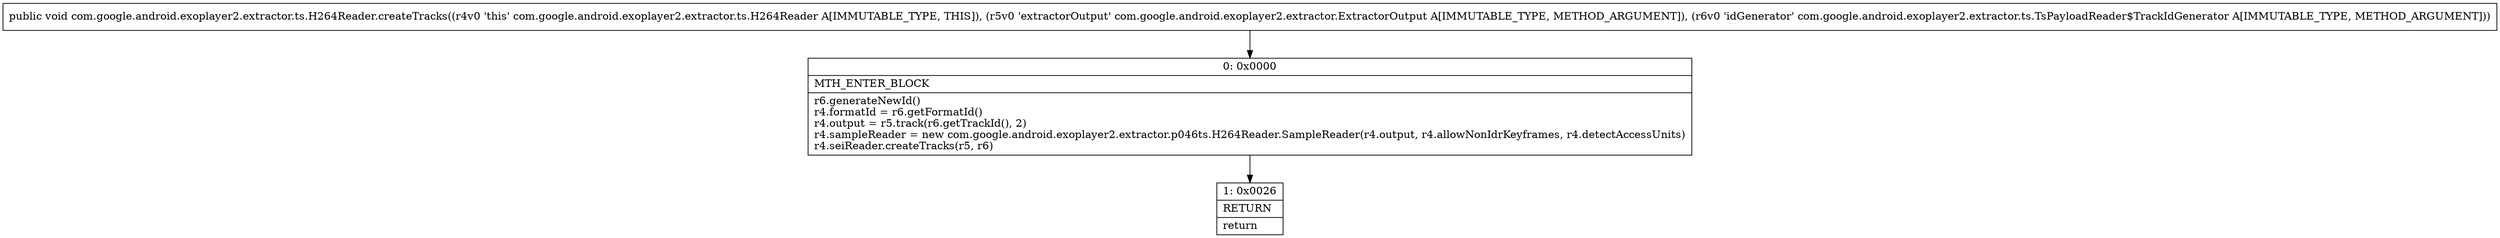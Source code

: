 digraph "CFG forcom.google.android.exoplayer2.extractor.ts.H264Reader.createTracks(Lcom\/google\/android\/exoplayer2\/extractor\/ExtractorOutput;Lcom\/google\/android\/exoplayer2\/extractor\/ts\/TsPayloadReader$TrackIdGenerator;)V" {
Node_0 [shape=record,label="{0\:\ 0x0000|MTH_ENTER_BLOCK\l|r6.generateNewId()\lr4.formatId = r6.getFormatId()\lr4.output = r5.track(r6.getTrackId(), 2)\lr4.sampleReader = new com.google.android.exoplayer2.extractor.p046ts.H264Reader.SampleReader(r4.output, r4.allowNonIdrKeyframes, r4.detectAccessUnits)\lr4.seiReader.createTracks(r5, r6)\l}"];
Node_1 [shape=record,label="{1\:\ 0x0026|RETURN\l|return\l}"];
MethodNode[shape=record,label="{public void com.google.android.exoplayer2.extractor.ts.H264Reader.createTracks((r4v0 'this' com.google.android.exoplayer2.extractor.ts.H264Reader A[IMMUTABLE_TYPE, THIS]), (r5v0 'extractorOutput' com.google.android.exoplayer2.extractor.ExtractorOutput A[IMMUTABLE_TYPE, METHOD_ARGUMENT]), (r6v0 'idGenerator' com.google.android.exoplayer2.extractor.ts.TsPayloadReader$TrackIdGenerator A[IMMUTABLE_TYPE, METHOD_ARGUMENT])) }"];
MethodNode -> Node_0;
Node_0 -> Node_1;
}

